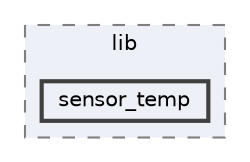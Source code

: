 digraph "butoes/lib/sensor_temp"
{
 // LATEX_PDF_SIZE
  bgcolor="transparent";
  edge [fontname=Helvetica,fontsize=10,labelfontname=Helvetica,labelfontsize=10];
  node [fontname=Helvetica,fontsize=10,shape=box,height=0.2,width=0.4];
  compound=true
  subgraph clusterdir_2d50c7dd436dcc998de5e1b7254a4b0a {
    graph [ bgcolor="#edf0f7", pencolor="grey50", label="lib", fontname=Helvetica,fontsize=10 style="filled,dashed", URL="dir_2d50c7dd436dcc998de5e1b7254a4b0a.html",tooltip=""]
  dir_d6518ca8076d4e0af2512abcbd810a97 [label="sensor_temp", fillcolor="#edf0f7", color="grey25", style="filled,bold", URL="dir_d6518ca8076d4e0af2512abcbd810a97.html",tooltip=""];
  }
}
